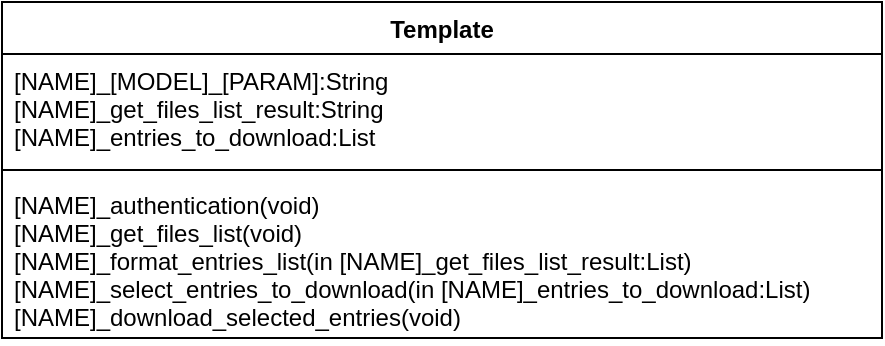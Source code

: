 <mxfile version="13.0.3" type="device"><diagram id="a44ItHyt42yIaazg2ppC" name="Page-1"><mxGraphModel dx="1422" dy="816" grid="1" gridSize="10" guides="1" tooltips="1" connect="1" arrows="1" fold="1" page="1" pageScale="1" pageWidth="850" pageHeight="1100" math="0" shadow="0"><root><mxCell id="0"/><mxCell id="1" parent="0"/><mxCell id="XWtSxNVSaFBPywZgLdux-3" value="Template" style="swimlane;fontStyle=1;align=center;verticalAlign=top;childLayout=stackLayout;horizontal=1;startSize=26;horizontalStack=0;resizeParent=1;resizeParentMax=0;resizeLast=0;collapsible=1;marginBottom=0;" parent="1" vertex="1"><mxGeometry x="205" y="120" width="440" height="168" as="geometry"/></mxCell><mxCell id="XWtSxNVSaFBPywZgLdux-4" value="[NAME]_[MODEL]_[PARAM]:String&#10;[NAME]_get_files_list_result:String&#10;[NAME]_entries_to_download:List" style="text;strokeColor=none;fillColor=none;align=left;verticalAlign=top;spacingLeft=4;spacingRight=4;overflow=hidden;rotatable=0;points=[[0,0.5],[1,0.5]];portConstraint=eastwest;" parent="XWtSxNVSaFBPywZgLdux-3" vertex="1"><mxGeometry y="26" width="440" height="54" as="geometry"/></mxCell><mxCell id="XWtSxNVSaFBPywZgLdux-5" value="" style="line;strokeWidth=1;fillColor=none;align=left;verticalAlign=middle;spacingTop=-1;spacingLeft=3;spacingRight=3;rotatable=0;labelPosition=right;points=[];portConstraint=eastwest;" parent="XWtSxNVSaFBPywZgLdux-3" vertex="1"><mxGeometry y="80" width="440" height="8" as="geometry"/></mxCell><mxCell id="XWtSxNVSaFBPywZgLdux-6" value="[NAME]_authentication(void)&#10;[NAME]_get_files_list(void)&#10;[NAME]_format_entries_list(in [NAME]_get_files_list_result:List)&#10;[NAME]_select_entries_to_download(in [NAME]_entries_to_download:List)&#10;[NAME]_download_selected_entries(void)" style="text;strokeColor=none;fillColor=none;align=left;verticalAlign=top;spacingLeft=4;spacingRight=4;overflow=hidden;rotatable=0;points=[[0,0.5],[1,0.5]];portConstraint=eastwest;" parent="XWtSxNVSaFBPywZgLdux-3" vertex="1"><mxGeometry y="88" width="440" height="80" as="geometry"/></mxCell></root></mxGraphModel></diagram></mxfile>